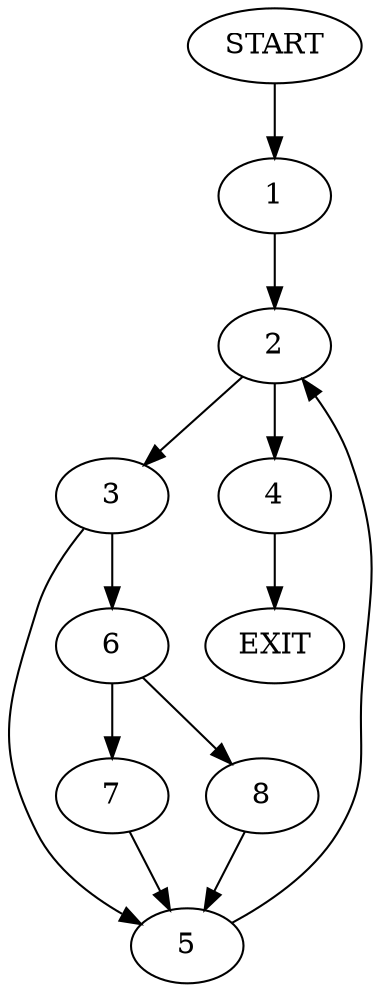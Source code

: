 digraph {
0 [label="START"];
1;
2;
3;
4;
5;
6;
7;
8;
9 [label="EXIT"];
0 -> 1;
1 -> 2;
2 -> 3;
2 -> 4;
3 -> 5;
3 -> 6;
4 -> 9;
6 -> 7;
6 -> 8;
5 -> 2;
7 -> 5;
8 -> 5;
}